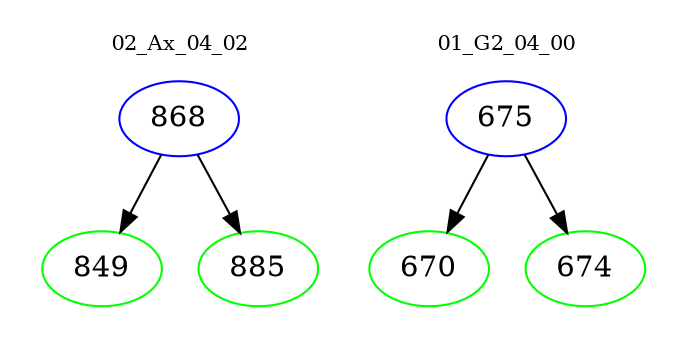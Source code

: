 digraph{
subgraph cluster_0 {
color = white
label = "02_Ax_04_02";
fontsize=10;
T0_868 [label="868", color="blue"]
T0_868 -> T0_849 [color="black"]
T0_849 [label="849", color="green"]
T0_868 -> T0_885 [color="black"]
T0_885 [label="885", color="green"]
}
subgraph cluster_1 {
color = white
label = "01_G2_04_00";
fontsize=10;
T1_675 [label="675", color="blue"]
T1_675 -> T1_670 [color="black"]
T1_670 [label="670", color="green"]
T1_675 -> T1_674 [color="black"]
T1_674 [label="674", color="green"]
}
}
